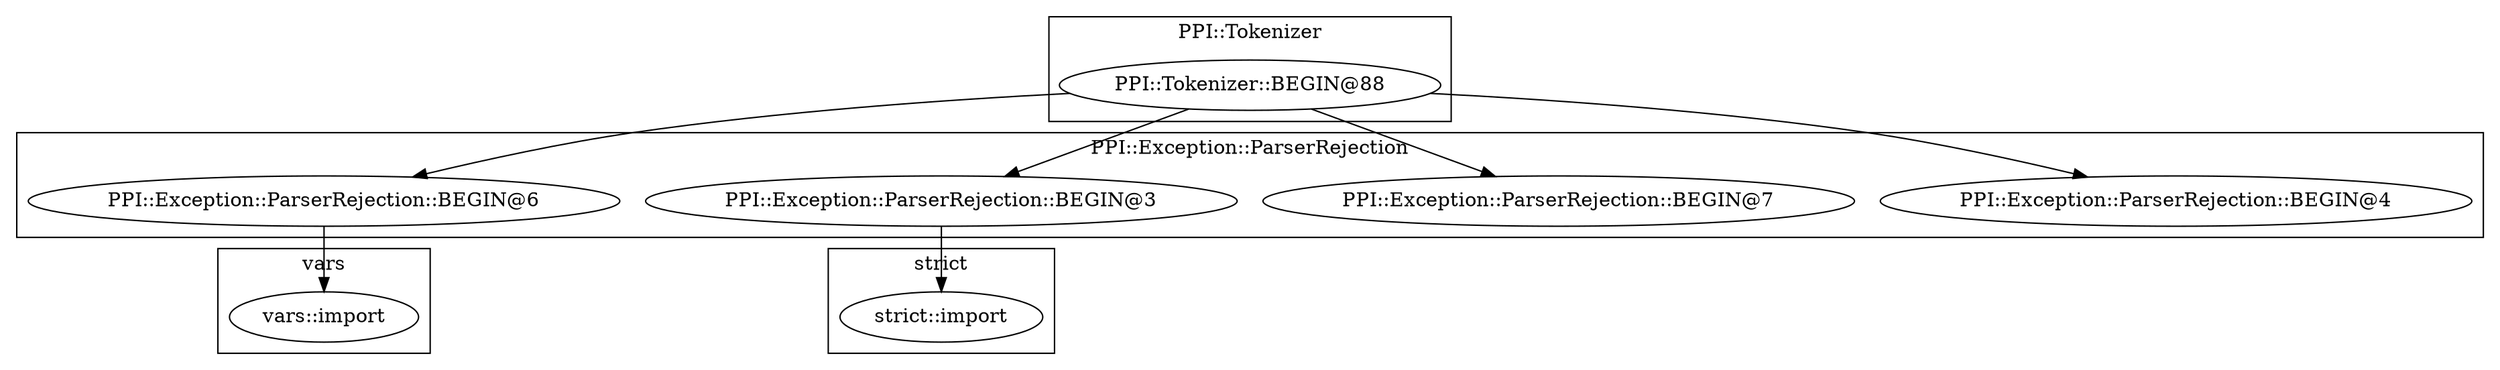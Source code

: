 digraph {
graph [overlap=false]
subgraph cluster_PPI_Exception_ParserRejection {
	label="PPI::Exception::ParserRejection";
	"PPI::Exception::ParserRejection::BEGIN@4";
	"PPI::Exception::ParserRejection::BEGIN@7";
	"PPI::Exception::ParserRejection::BEGIN@6";
	"PPI::Exception::ParserRejection::BEGIN@3";
}
subgraph cluster_PPI_Tokenizer {
	label="PPI::Tokenizer";
	"PPI::Tokenizer::BEGIN@88";
}
subgraph cluster_vars {
	label="vars";
	"vars::import";
}
subgraph cluster_strict {
	label="strict";
	"strict::import";
}
"PPI::Tokenizer::BEGIN@88" -> "PPI::Exception::ParserRejection::BEGIN@6";
"PPI::Tokenizer::BEGIN@88" -> "PPI::Exception::ParserRejection::BEGIN@7";
"PPI::Exception::ParserRejection::BEGIN@3" -> "strict::import";
"PPI::Tokenizer::BEGIN@88" -> "PPI::Exception::ParserRejection::BEGIN@4";
"PPI::Exception::ParserRejection::BEGIN@6" -> "vars::import";
"PPI::Tokenizer::BEGIN@88" -> "PPI::Exception::ParserRejection::BEGIN@3";
}
